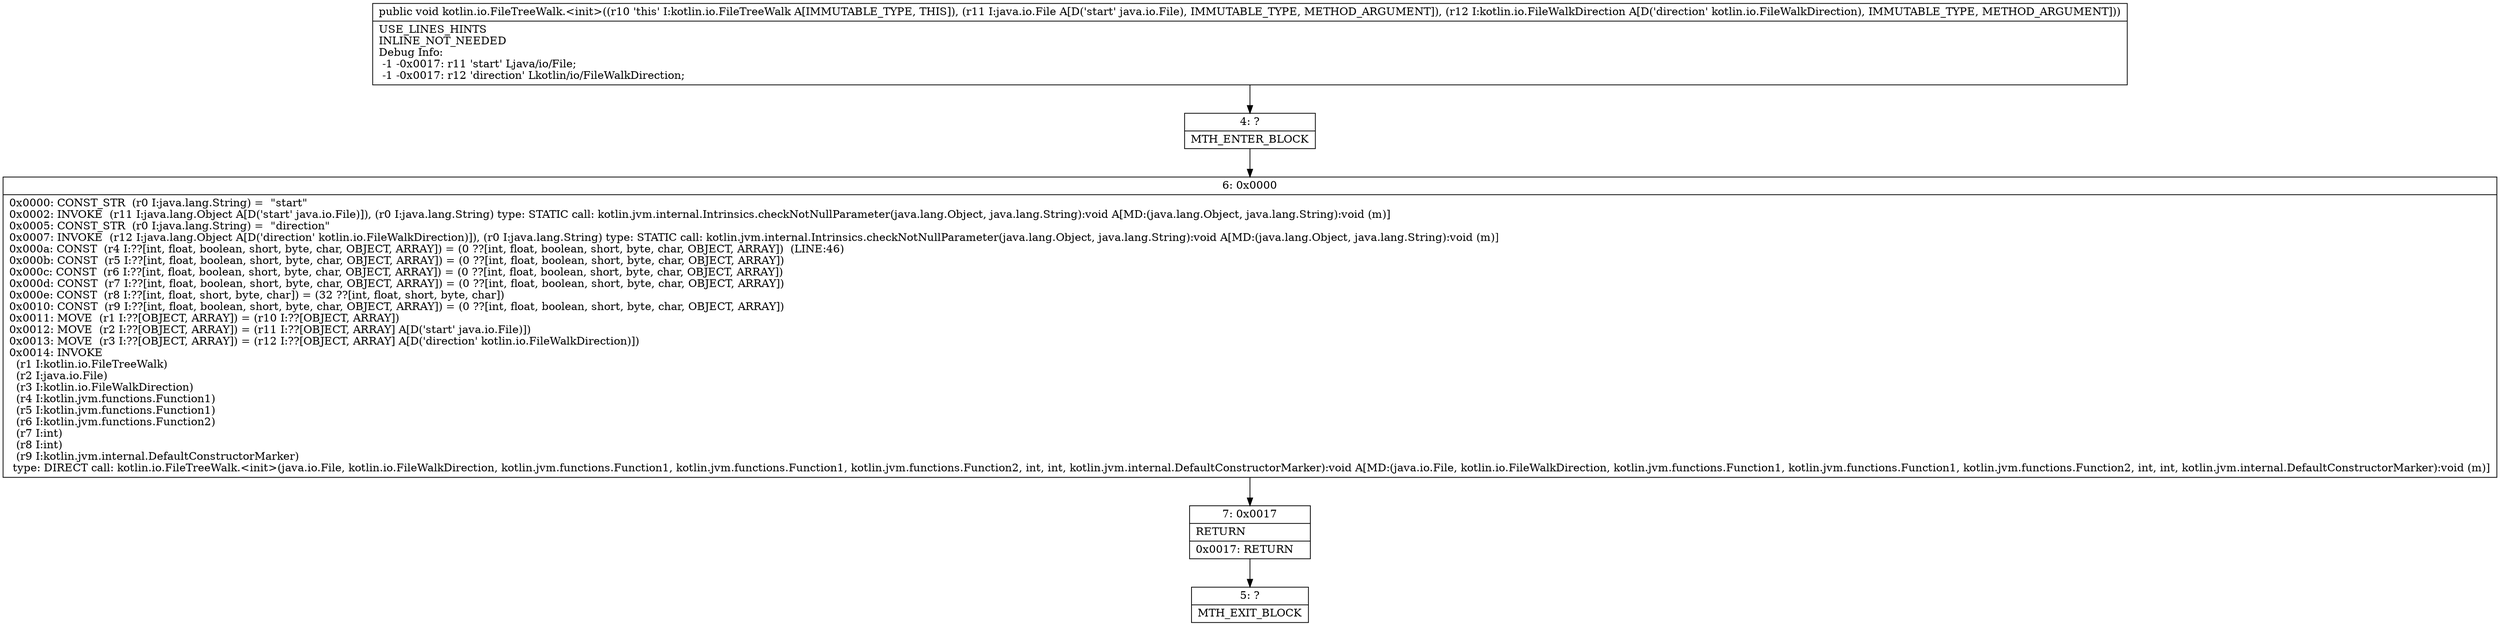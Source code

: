 digraph "CFG forkotlin.io.FileTreeWalk.\<init\>(Ljava\/io\/File;Lkotlin\/io\/FileWalkDirection;)V" {
Node_4 [shape=record,label="{4\:\ ?|MTH_ENTER_BLOCK\l}"];
Node_6 [shape=record,label="{6\:\ 0x0000|0x0000: CONST_STR  (r0 I:java.lang.String) =  \"start\" \l0x0002: INVOKE  (r11 I:java.lang.Object A[D('start' java.io.File)]), (r0 I:java.lang.String) type: STATIC call: kotlin.jvm.internal.Intrinsics.checkNotNullParameter(java.lang.Object, java.lang.String):void A[MD:(java.lang.Object, java.lang.String):void (m)]\l0x0005: CONST_STR  (r0 I:java.lang.String) =  \"direction\" \l0x0007: INVOKE  (r12 I:java.lang.Object A[D('direction' kotlin.io.FileWalkDirection)]), (r0 I:java.lang.String) type: STATIC call: kotlin.jvm.internal.Intrinsics.checkNotNullParameter(java.lang.Object, java.lang.String):void A[MD:(java.lang.Object, java.lang.String):void (m)]\l0x000a: CONST  (r4 I:??[int, float, boolean, short, byte, char, OBJECT, ARRAY]) = (0 ??[int, float, boolean, short, byte, char, OBJECT, ARRAY])  (LINE:46)\l0x000b: CONST  (r5 I:??[int, float, boolean, short, byte, char, OBJECT, ARRAY]) = (0 ??[int, float, boolean, short, byte, char, OBJECT, ARRAY]) \l0x000c: CONST  (r6 I:??[int, float, boolean, short, byte, char, OBJECT, ARRAY]) = (0 ??[int, float, boolean, short, byte, char, OBJECT, ARRAY]) \l0x000d: CONST  (r7 I:??[int, float, boolean, short, byte, char, OBJECT, ARRAY]) = (0 ??[int, float, boolean, short, byte, char, OBJECT, ARRAY]) \l0x000e: CONST  (r8 I:??[int, float, short, byte, char]) = (32 ??[int, float, short, byte, char]) \l0x0010: CONST  (r9 I:??[int, float, boolean, short, byte, char, OBJECT, ARRAY]) = (0 ??[int, float, boolean, short, byte, char, OBJECT, ARRAY]) \l0x0011: MOVE  (r1 I:??[OBJECT, ARRAY]) = (r10 I:??[OBJECT, ARRAY]) \l0x0012: MOVE  (r2 I:??[OBJECT, ARRAY]) = (r11 I:??[OBJECT, ARRAY] A[D('start' java.io.File)]) \l0x0013: MOVE  (r3 I:??[OBJECT, ARRAY]) = (r12 I:??[OBJECT, ARRAY] A[D('direction' kotlin.io.FileWalkDirection)]) \l0x0014: INVOKE  \l  (r1 I:kotlin.io.FileTreeWalk)\l  (r2 I:java.io.File)\l  (r3 I:kotlin.io.FileWalkDirection)\l  (r4 I:kotlin.jvm.functions.Function1)\l  (r5 I:kotlin.jvm.functions.Function1)\l  (r6 I:kotlin.jvm.functions.Function2)\l  (r7 I:int)\l  (r8 I:int)\l  (r9 I:kotlin.jvm.internal.DefaultConstructorMarker)\l type: DIRECT call: kotlin.io.FileTreeWalk.\<init\>(java.io.File, kotlin.io.FileWalkDirection, kotlin.jvm.functions.Function1, kotlin.jvm.functions.Function1, kotlin.jvm.functions.Function2, int, int, kotlin.jvm.internal.DefaultConstructorMarker):void A[MD:(java.io.File, kotlin.io.FileWalkDirection, kotlin.jvm.functions.Function1, kotlin.jvm.functions.Function1, kotlin.jvm.functions.Function2, int, int, kotlin.jvm.internal.DefaultConstructorMarker):void (m)]\l}"];
Node_7 [shape=record,label="{7\:\ 0x0017|RETURN\l|0x0017: RETURN   \l}"];
Node_5 [shape=record,label="{5\:\ ?|MTH_EXIT_BLOCK\l}"];
MethodNode[shape=record,label="{public void kotlin.io.FileTreeWalk.\<init\>((r10 'this' I:kotlin.io.FileTreeWalk A[IMMUTABLE_TYPE, THIS]), (r11 I:java.io.File A[D('start' java.io.File), IMMUTABLE_TYPE, METHOD_ARGUMENT]), (r12 I:kotlin.io.FileWalkDirection A[D('direction' kotlin.io.FileWalkDirection), IMMUTABLE_TYPE, METHOD_ARGUMENT]))  | USE_LINES_HINTS\lINLINE_NOT_NEEDED\lDebug Info:\l  \-1 \-0x0017: r11 'start' Ljava\/io\/File;\l  \-1 \-0x0017: r12 'direction' Lkotlin\/io\/FileWalkDirection;\l}"];
MethodNode -> Node_4;Node_4 -> Node_6;
Node_6 -> Node_7;
Node_7 -> Node_5;
}

